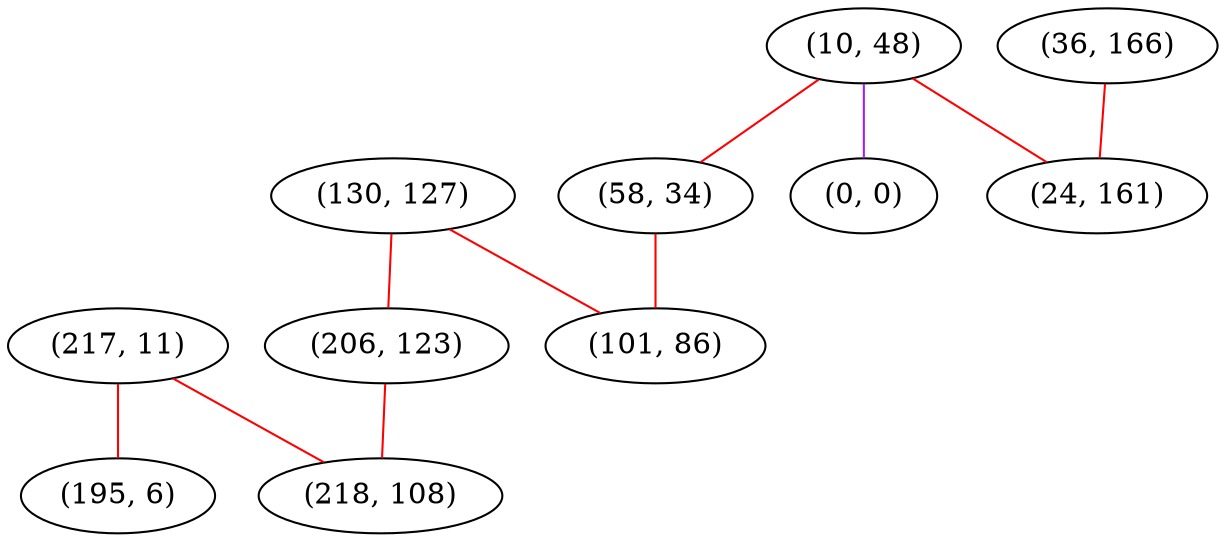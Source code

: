graph "" {
"(217, 11)";
"(36, 166)";
"(130, 127)";
"(10, 48)";
"(58, 34)";
"(206, 123)";
"(101, 86)";
"(0, 0)";
"(195, 6)";
"(24, 161)";
"(218, 108)";
"(217, 11)" -- "(218, 108)"  [color=red, key=0, weight=1];
"(217, 11)" -- "(195, 6)"  [color=red, key=0, weight=1];
"(36, 166)" -- "(24, 161)"  [color=red, key=0, weight=1];
"(130, 127)" -- "(101, 86)"  [color=red, key=0, weight=1];
"(130, 127)" -- "(206, 123)"  [color=red, key=0, weight=1];
"(10, 48)" -- "(24, 161)"  [color=red, key=0, weight=1];
"(10, 48)" -- "(0, 0)"  [color=purple, key=0, weight=4];
"(10, 48)" -- "(58, 34)"  [color=red, key=0, weight=1];
"(58, 34)" -- "(101, 86)"  [color=red, key=0, weight=1];
"(206, 123)" -- "(218, 108)"  [color=red, key=0, weight=1];
}

